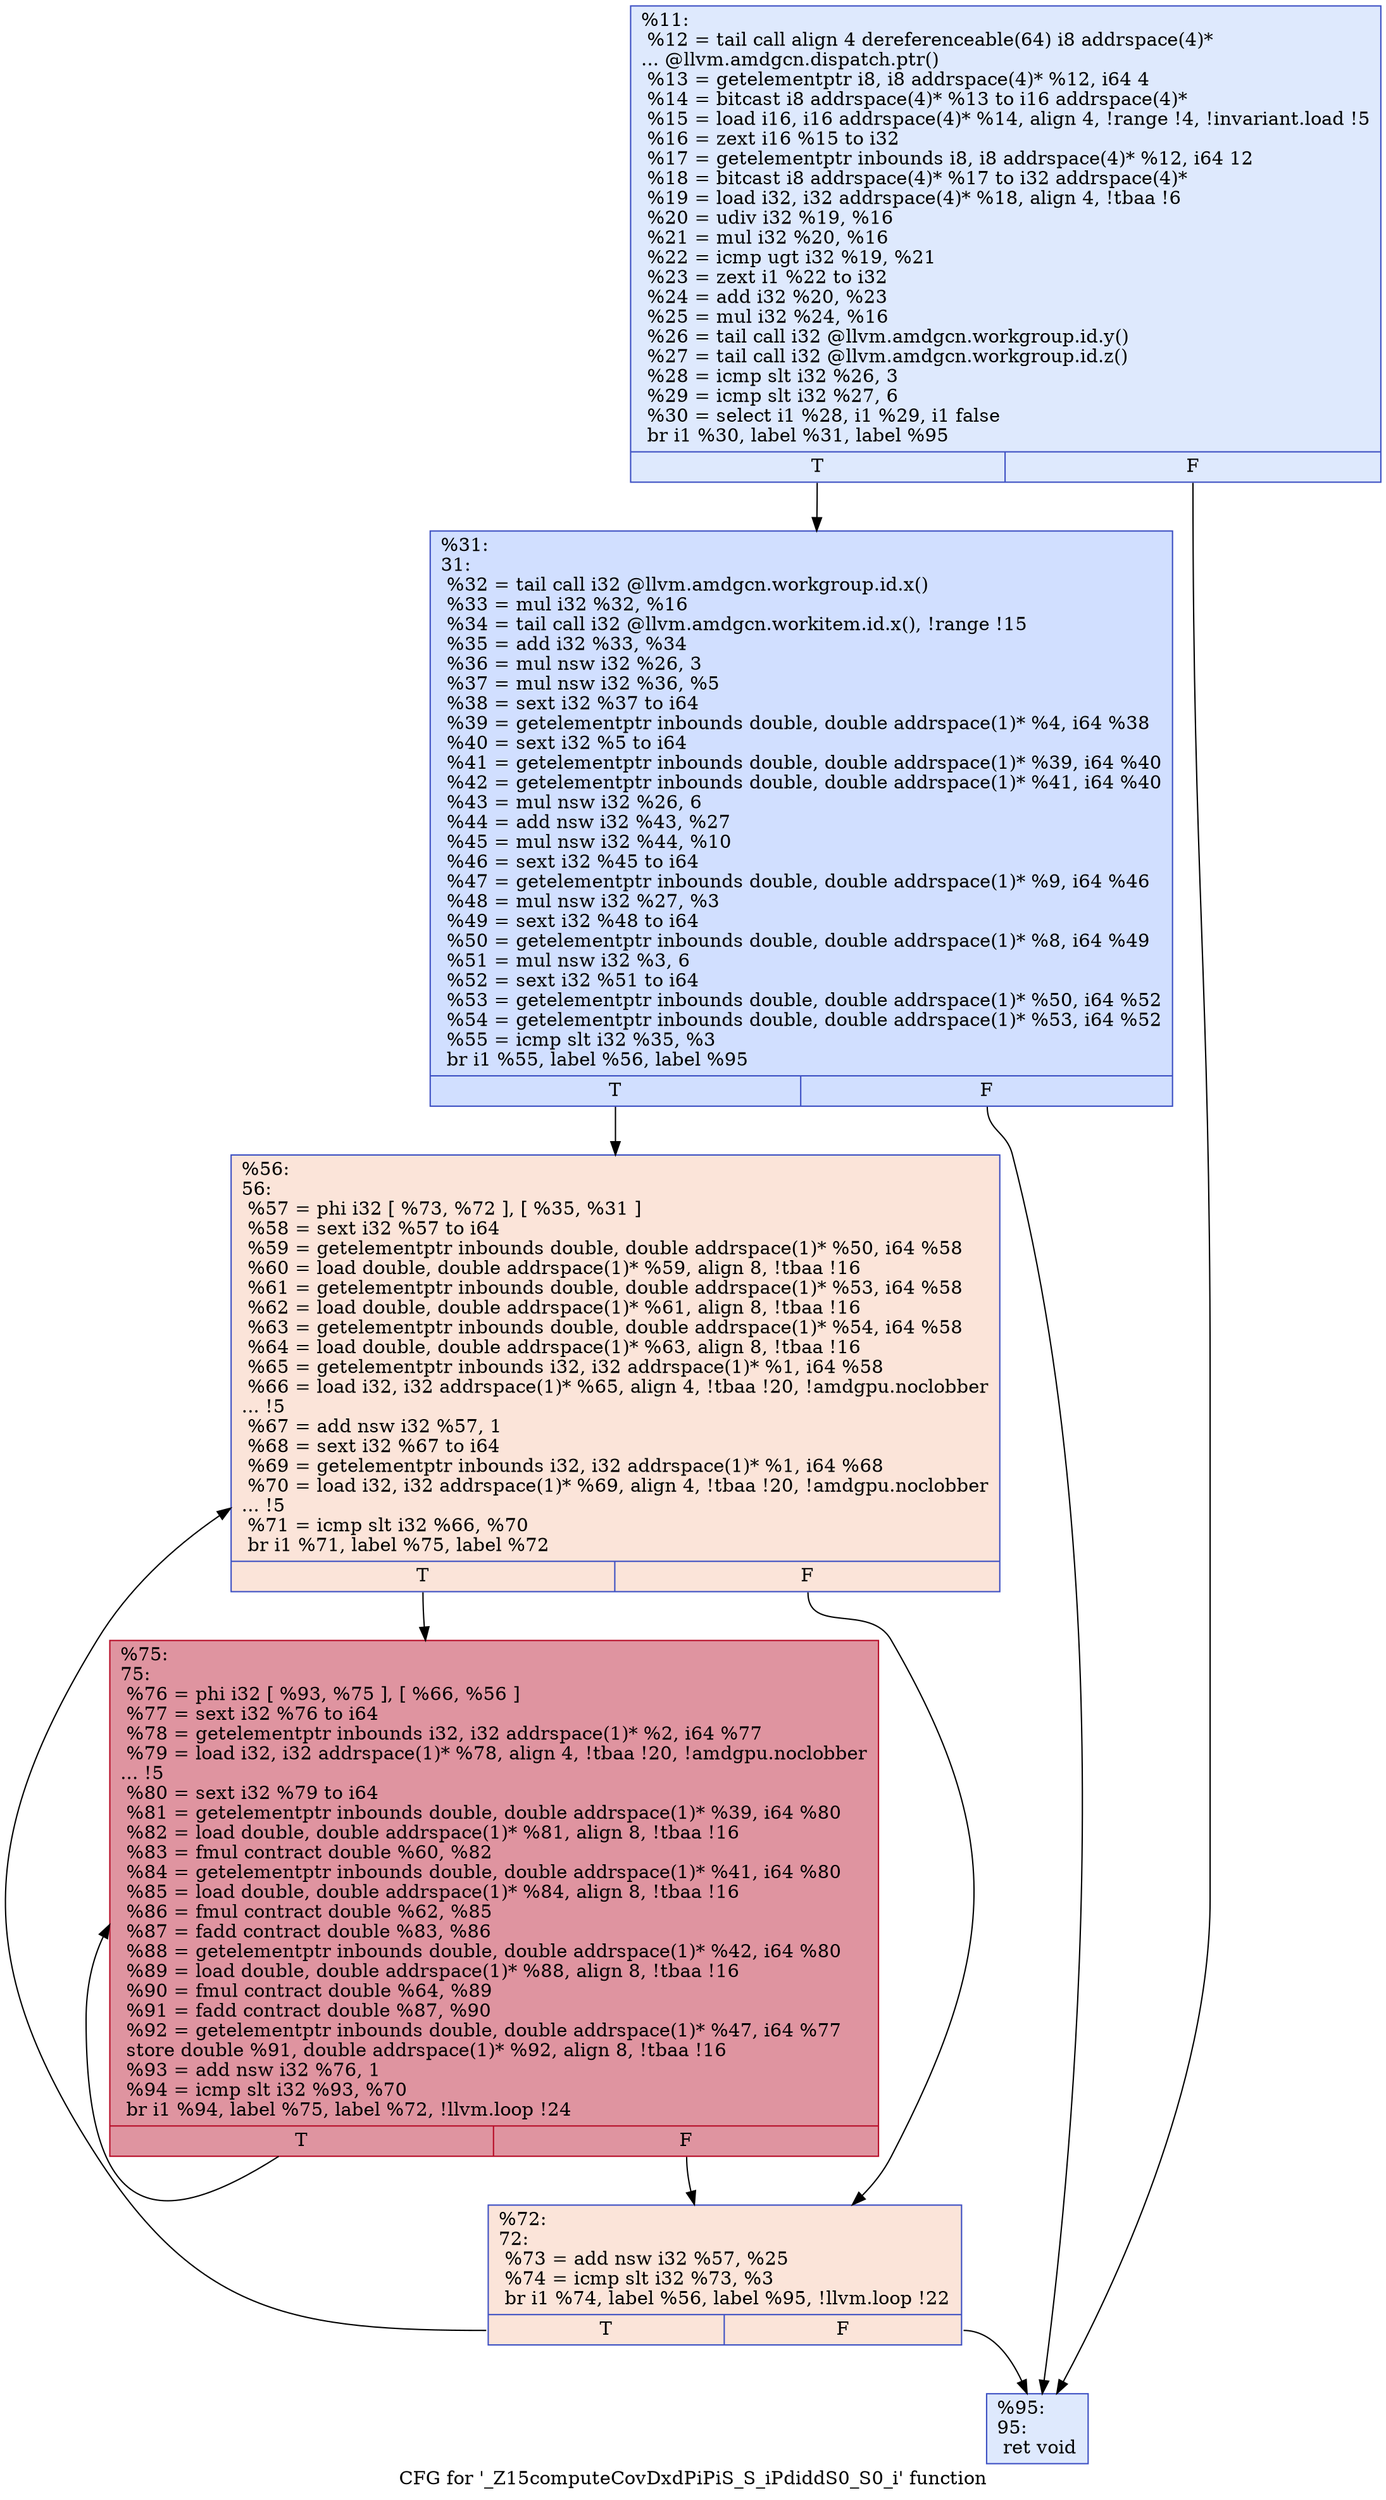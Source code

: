 digraph "CFG for '_Z15computeCovDxdPiPiS_S_iPdiddS0_S0_i' function" {
	label="CFG for '_Z15computeCovDxdPiPiS_S_iPdiddS0_S0_i' function";

	Node0x519e7a0 [shape=record,color="#3d50c3ff", style=filled, fillcolor="#b5cdfa70",label="{%11:\l  %12 = tail call align 4 dereferenceable(64) i8 addrspace(4)*\l... @llvm.amdgcn.dispatch.ptr()\l  %13 = getelementptr i8, i8 addrspace(4)* %12, i64 4\l  %14 = bitcast i8 addrspace(4)* %13 to i16 addrspace(4)*\l  %15 = load i16, i16 addrspace(4)* %14, align 4, !range !4, !invariant.load !5\l  %16 = zext i16 %15 to i32\l  %17 = getelementptr inbounds i8, i8 addrspace(4)* %12, i64 12\l  %18 = bitcast i8 addrspace(4)* %17 to i32 addrspace(4)*\l  %19 = load i32, i32 addrspace(4)* %18, align 4, !tbaa !6\l  %20 = udiv i32 %19, %16\l  %21 = mul i32 %20, %16\l  %22 = icmp ugt i32 %19, %21\l  %23 = zext i1 %22 to i32\l  %24 = add i32 %20, %23\l  %25 = mul i32 %24, %16\l  %26 = tail call i32 @llvm.amdgcn.workgroup.id.y()\l  %27 = tail call i32 @llvm.amdgcn.workgroup.id.z()\l  %28 = icmp slt i32 %26, 3\l  %29 = icmp slt i32 %27, 6\l  %30 = select i1 %28, i1 %29, i1 false\l  br i1 %30, label %31, label %95\l|{<s0>T|<s1>F}}"];
	Node0x519e7a0:s0 -> Node0x51a17e0;
	Node0x519e7a0:s1 -> Node0x51a1870;
	Node0x51a17e0 [shape=record,color="#3d50c3ff", style=filled, fillcolor="#96b7ff70",label="{%31:\l31:                                               \l  %32 = tail call i32 @llvm.amdgcn.workgroup.id.x()\l  %33 = mul i32 %32, %16\l  %34 = tail call i32 @llvm.amdgcn.workitem.id.x(), !range !15\l  %35 = add i32 %33, %34\l  %36 = mul nsw i32 %26, 3\l  %37 = mul nsw i32 %36, %5\l  %38 = sext i32 %37 to i64\l  %39 = getelementptr inbounds double, double addrspace(1)* %4, i64 %38\l  %40 = sext i32 %5 to i64\l  %41 = getelementptr inbounds double, double addrspace(1)* %39, i64 %40\l  %42 = getelementptr inbounds double, double addrspace(1)* %41, i64 %40\l  %43 = mul nsw i32 %26, 6\l  %44 = add nsw i32 %43, %27\l  %45 = mul nsw i32 %44, %10\l  %46 = sext i32 %45 to i64\l  %47 = getelementptr inbounds double, double addrspace(1)* %9, i64 %46\l  %48 = mul nsw i32 %27, %3\l  %49 = sext i32 %48 to i64\l  %50 = getelementptr inbounds double, double addrspace(1)* %8, i64 %49\l  %51 = mul nsw i32 %3, 6\l  %52 = sext i32 %51 to i64\l  %53 = getelementptr inbounds double, double addrspace(1)* %50, i64 %52\l  %54 = getelementptr inbounds double, double addrspace(1)* %53, i64 %52\l  %55 = icmp slt i32 %35, %3\l  br i1 %55, label %56, label %95\l|{<s0>T|<s1>F}}"];
	Node0x51a17e0:s0 -> Node0x51a2c70;
	Node0x51a17e0:s1 -> Node0x51a1870;
	Node0x51a2c70 [shape=record,color="#3d50c3ff", style=filled, fillcolor="#f5c1a970",label="{%56:\l56:                                               \l  %57 = phi i32 [ %73, %72 ], [ %35, %31 ]\l  %58 = sext i32 %57 to i64\l  %59 = getelementptr inbounds double, double addrspace(1)* %50, i64 %58\l  %60 = load double, double addrspace(1)* %59, align 8, !tbaa !16\l  %61 = getelementptr inbounds double, double addrspace(1)* %53, i64 %58\l  %62 = load double, double addrspace(1)* %61, align 8, !tbaa !16\l  %63 = getelementptr inbounds double, double addrspace(1)* %54, i64 %58\l  %64 = load double, double addrspace(1)* %63, align 8, !tbaa !16\l  %65 = getelementptr inbounds i32, i32 addrspace(1)* %1, i64 %58\l  %66 = load i32, i32 addrspace(1)* %65, align 4, !tbaa !20, !amdgpu.noclobber\l... !5\l  %67 = add nsw i32 %57, 1\l  %68 = sext i32 %67 to i64\l  %69 = getelementptr inbounds i32, i32 addrspace(1)* %1, i64 %68\l  %70 = load i32, i32 addrspace(1)* %69, align 4, !tbaa !20, !amdgpu.noclobber\l... !5\l  %71 = icmp slt i32 %66, %70\l  br i1 %71, label %75, label %72\l|{<s0>T|<s1>F}}"];
	Node0x51a2c70:s0 -> Node0x51a4de0;
	Node0x51a2c70:s1 -> Node0x51a2db0;
	Node0x51a2db0 [shape=record,color="#3d50c3ff", style=filled, fillcolor="#f5c1a970",label="{%72:\l72:                                               \l  %73 = add nsw i32 %57, %25\l  %74 = icmp slt i32 %73, %3\l  br i1 %74, label %56, label %95, !llvm.loop !22\l|{<s0>T|<s1>F}}"];
	Node0x51a2db0:s0 -> Node0x51a2c70;
	Node0x51a2db0:s1 -> Node0x51a1870;
	Node0x51a4de0 [shape=record,color="#b70d28ff", style=filled, fillcolor="#b70d2870",label="{%75:\l75:                                               \l  %76 = phi i32 [ %93, %75 ], [ %66, %56 ]\l  %77 = sext i32 %76 to i64\l  %78 = getelementptr inbounds i32, i32 addrspace(1)* %2, i64 %77\l  %79 = load i32, i32 addrspace(1)* %78, align 4, !tbaa !20, !amdgpu.noclobber\l... !5\l  %80 = sext i32 %79 to i64\l  %81 = getelementptr inbounds double, double addrspace(1)* %39, i64 %80\l  %82 = load double, double addrspace(1)* %81, align 8, !tbaa !16\l  %83 = fmul contract double %60, %82\l  %84 = getelementptr inbounds double, double addrspace(1)* %41, i64 %80\l  %85 = load double, double addrspace(1)* %84, align 8, !tbaa !16\l  %86 = fmul contract double %62, %85\l  %87 = fadd contract double %83, %86\l  %88 = getelementptr inbounds double, double addrspace(1)* %42, i64 %80\l  %89 = load double, double addrspace(1)* %88, align 8, !tbaa !16\l  %90 = fmul contract double %64, %89\l  %91 = fadd contract double %87, %90\l  %92 = getelementptr inbounds double, double addrspace(1)* %47, i64 %77\l  store double %91, double addrspace(1)* %92, align 8, !tbaa !16\l  %93 = add nsw i32 %76, 1\l  %94 = icmp slt i32 %93, %70\l  br i1 %94, label %75, label %72, !llvm.loop !24\l|{<s0>T|<s1>F}}"];
	Node0x51a4de0:s0 -> Node0x51a4de0;
	Node0x51a4de0:s1 -> Node0x51a2db0;
	Node0x51a1870 [shape=record,color="#3d50c3ff", style=filled, fillcolor="#b5cdfa70",label="{%95:\l95:                                               \l  ret void\l}"];
}
